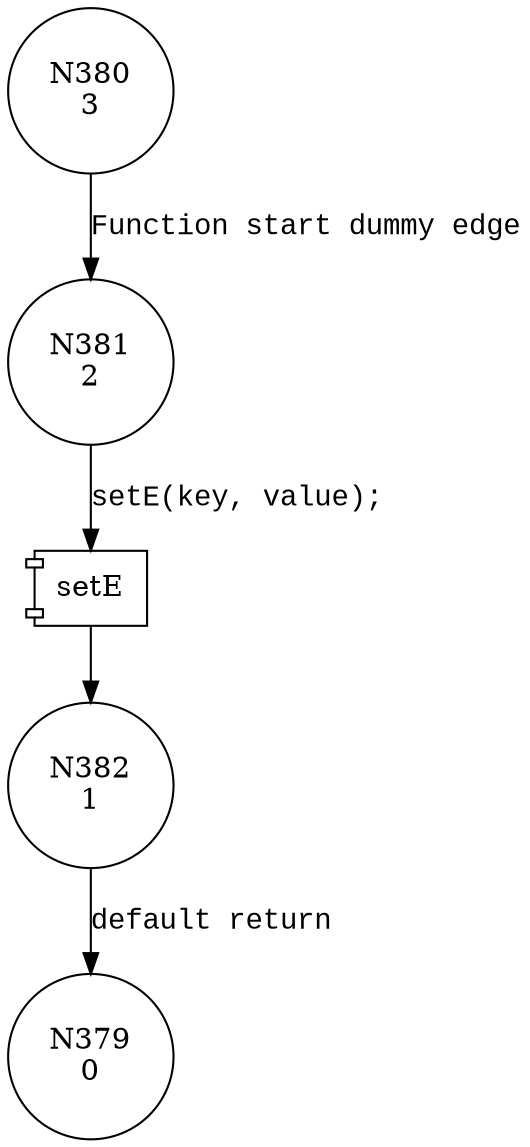 digraph env {
380 [shape="circle" label="N380\n3"]
381 [shape="circle" label="N381\n2"]
382 [shape="circle" label="N382\n1"]
379 [shape="circle" label="N379\n0"]
380 -> 381 [label="Function start dummy edge" fontname="Courier New"]
100099 [shape="component" label="setE"]
381 -> 100099 [label="setE(key, value);" fontname="Courier New"]
100099 -> 382 [label="" fontname="Courier New"]
382 -> 379 [label="default return" fontname="Courier New"]
}